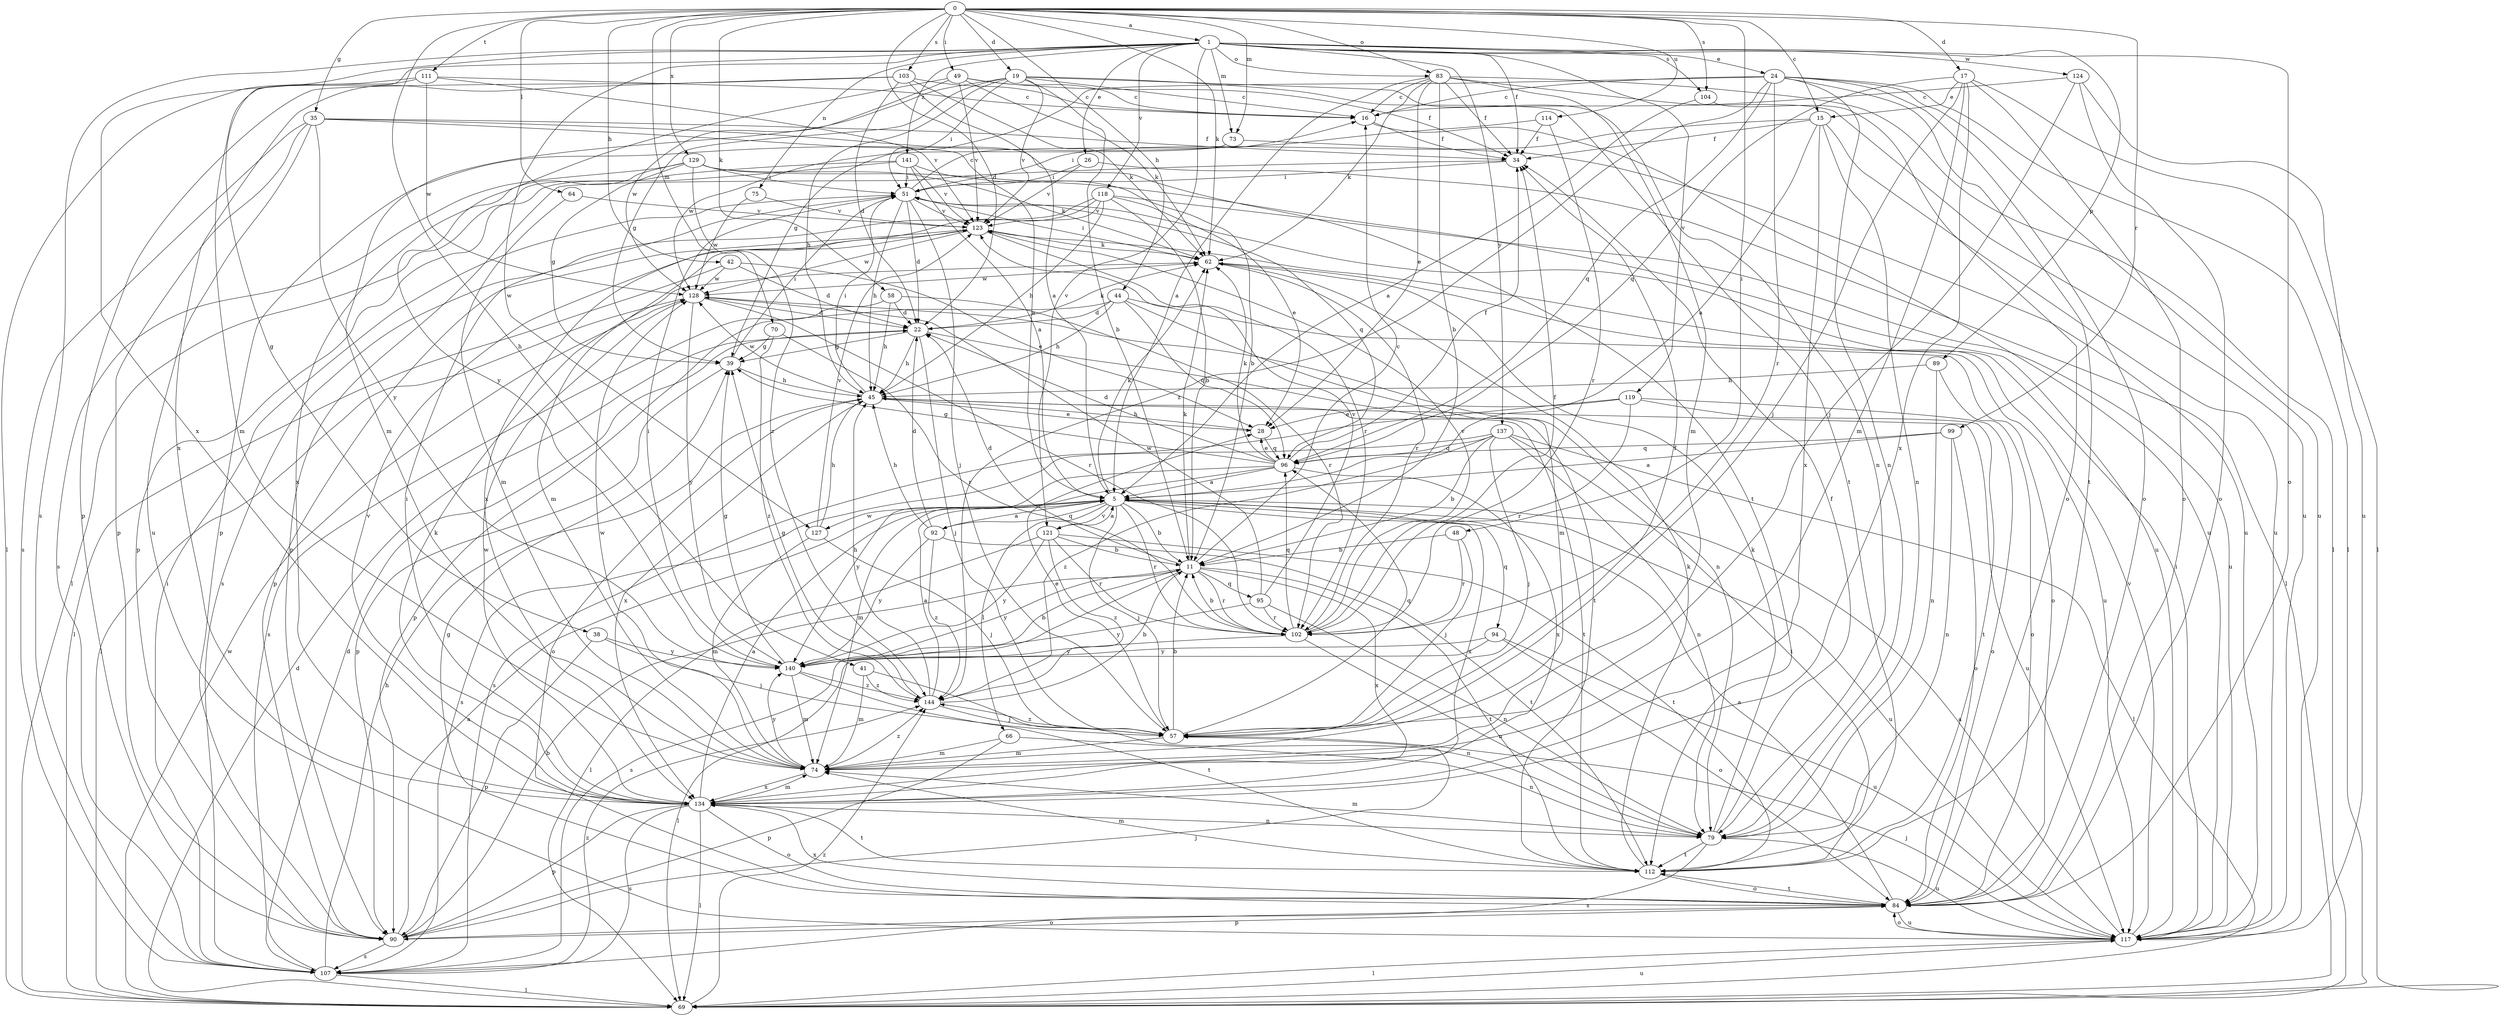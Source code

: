 strict digraph  {
0;
1;
5;
11;
15;
16;
17;
19;
22;
24;
26;
28;
34;
35;
38;
39;
41;
42;
44;
45;
48;
49;
51;
57;
58;
62;
64;
66;
69;
70;
73;
74;
75;
79;
83;
84;
89;
90;
92;
94;
95;
96;
99;
102;
103;
104;
107;
111;
112;
114;
117;
118;
119;
121;
123;
124;
127;
128;
129;
134;
137;
140;
141;
144;
0 -> 1  [label=a];
0 -> 15  [label=c];
0 -> 17  [label=d];
0 -> 19  [label=d];
0 -> 22  [label=d];
0 -> 35  [label=g];
0 -> 41  [label=h];
0 -> 42  [label=h];
0 -> 44  [label=h];
0 -> 48  [label=i];
0 -> 49  [label=i];
0 -> 58  [label=k];
0 -> 62  [label=k];
0 -> 64  [label=l];
0 -> 70  [label=m];
0 -> 73  [label=m];
0 -> 83  [label=o];
0 -> 99  [label=r];
0 -> 103  [label=s];
0 -> 104  [label=s];
0 -> 111  [label=t];
0 -> 114  [label=u];
0 -> 129  [label=x];
1 -> 24  [label=e];
1 -> 26  [label=e];
1 -> 34  [label=f];
1 -> 38  [label=g];
1 -> 73  [label=m];
1 -> 75  [label=n];
1 -> 83  [label=o];
1 -> 84  [label=o];
1 -> 89  [label=p];
1 -> 104  [label=s];
1 -> 107  [label=s];
1 -> 118  [label=v];
1 -> 119  [label=v];
1 -> 121  [label=v];
1 -> 124  [label=w];
1 -> 127  [label=w];
1 -> 134  [label=x];
1 -> 137  [label=y];
1 -> 141  [label=z];
5 -> 11  [label=b];
5 -> 57  [label=j];
5 -> 62  [label=k];
5 -> 66  [label=l];
5 -> 92  [label=q];
5 -> 94  [label=q];
5 -> 102  [label=r];
5 -> 117  [label=u];
5 -> 121  [label=v];
5 -> 127  [label=w];
5 -> 134  [label=x];
11 -> 16  [label=c];
11 -> 22  [label=d];
11 -> 62  [label=k];
11 -> 95  [label=q];
11 -> 102  [label=r];
11 -> 107  [label=s];
11 -> 112  [label=t];
11 -> 134  [label=x];
11 -> 140  [label=y];
15 -> 5  [label=a];
15 -> 34  [label=f];
15 -> 51  [label=i];
15 -> 79  [label=n];
15 -> 117  [label=u];
15 -> 134  [label=x];
16 -> 34  [label=f];
16 -> 117  [label=u];
17 -> 57  [label=j];
17 -> 69  [label=l];
17 -> 74  [label=m];
17 -> 84  [label=o];
17 -> 96  [label=q];
17 -> 134  [label=x];
17 -> 15  [label=e];
19 -> 11  [label=b];
19 -> 16  [label=c];
19 -> 39  [label=g];
19 -> 45  [label=h];
19 -> 51  [label=i];
19 -> 74  [label=m];
19 -> 79  [label=n];
19 -> 112  [label=t];
19 -> 123  [label=v];
22 -> 39  [label=g];
22 -> 45  [label=h];
22 -> 57  [label=j];
22 -> 62  [label=k];
22 -> 112  [label=t];
24 -> 16  [label=c];
24 -> 39  [label=g];
24 -> 69  [label=l];
24 -> 79  [label=n];
24 -> 84  [label=o];
24 -> 96  [label=q];
24 -> 102  [label=r];
24 -> 112  [label=t];
24 -> 117  [label=u];
24 -> 144  [label=z];
26 -> 51  [label=i];
26 -> 69  [label=l];
26 -> 123  [label=v];
28 -> 45  [label=h];
28 -> 96  [label=q];
34 -> 51  [label=i];
34 -> 90  [label=p];
35 -> 5  [label=a];
35 -> 34  [label=f];
35 -> 90  [label=p];
35 -> 107  [label=s];
35 -> 112  [label=t];
35 -> 117  [label=u];
35 -> 140  [label=y];
38 -> 57  [label=j];
38 -> 90  [label=p];
38 -> 140  [label=y];
39 -> 45  [label=h];
39 -> 51  [label=i];
39 -> 90  [label=p];
41 -> 74  [label=m];
41 -> 79  [label=n];
41 -> 144  [label=z];
42 -> 22  [label=d];
42 -> 28  [label=e];
42 -> 69  [label=l];
42 -> 128  [label=w];
44 -> 22  [label=d];
44 -> 45  [label=h];
44 -> 74  [label=m];
44 -> 84  [label=o];
44 -> 90  [label=p];
44 -> 96  [label=q];
45 -> 28  [label=e];
45 -> 51  [label=i];
45 -> 84  [label=o];
45 -> 112  [label=t];
45 -> 117  [label=u];
45 -> 128  [label=w];
45 -> 134  [label=x];
48 -> 11  [label=b];
48 -> 57  [label=j];
48 -> 102  [label=r];
49 -> 16  [label=c];
49 -> 34  [label=f];
49 -> 62  [label=k];
49 -> 123  [label=v];
49 -> 128  [label=w];
49 -> 140  [label=y];
51 -> 16  [label=c];
51 -> 22  [label=d];
51 -> 45  [label=h];
51 -> 57  [label=j];
51 -> 96  [label=q];
51 -> 123  [label=v];
57 -> 11  [label=b];
57 -> 28  [label=e];
57 -> 34  [label=f];
57 -> 74  [label=m];
57 -> 96  [label=q];
57 -> 144  [label=z];
58 -> 22  [label=d];
58 -> 45  [label=h];
58 -> 102  [label=r];
58 -> 107  [label=s];
62 -> 51  [label=i];
62 -> 102  [label=r];
62 -> 117  [label=u];
62 -> 128  [label=w];
64 -> 74  [label=m];
64 -> 123  [label=v];
66 -> 74  [label=m];
66 -> 79  [label=n];
66 -> 90  [label=p];
69 -> 22  [label=d];
69 -> 117  [label=u];
69 -> 128  [label=w];
69 -> 144  [label=z];
70 -> 39  [label=g];
70 -> 102  [label=r];
70 -> 144  [label=z];
73 -> 117  [label=u];
73 -> 128  [label=w];
74 -> 128  [label=w];
74 -> 134  [label=x];
74 -> 140  [label=y];
74 -> 144  [label=z];
75 -> 123  [label=v];
75 -> 128  [label=w];
79 -> 34  [label=f];
79 -> 62  [label=k];
79 -> 74  [label=m];
79 -> 107  [label=s];
79 -> 112  [label=t];
79 -> 117  [label=u];
83 -> 5  [label=a];
83 -> 11  [label=b];
83 -> 16  [label=c];
83 -> 28  [label=e];
83 -> 34  [label=f];
83 -> 62  [label=k];
83 -> 69  [label=l];
83 -> 74  [label=m];
83 -> 117  [label=u];
84 -> 5  [label=a];
84 -> 39  [label=g];
84 -> 90  [label=p];
84 -> 112  [label=t];
84 -> 117  [label=u];
84 -> 134  [label=x];
89 -> 45  [label=h];
89 -> 79  [label=n];
89 -> 84  [label=o];
90 -> 5  [label=a];
90 -> 11  [label=b];
90 -> 57  [label=j];
90 -> 84  [label=o];
90 -> 107  [label=s];
92 -> 5  [label=a];
92 -> 22  [label=d];
92 -> 45  [label=h];
92 -> 112  [label=t];
92 -> 140  [label=y];
92 -> 144  [label=z];
94 -> 69  [label=l];
94 -> 84  [label=o];
94 -> 117  [label=u];
94 -> 140  [label=y];
95 -> 79  [label=n];
95 -> 102  [label=r];
95 -> 123  [label=v];
95 -> 128  [label=w];
95 -> 140  [label=y];
96 -> 5  [label=a];
96 -> 22  [label=d];
96 -> 28  [label=e];
96 -> 34  [label=f];
96 -> 39  [label=g];
96 -> 62  [label=k];
96 -> 74  [label=m];
96 -> 134  [label=x];
96 -> 140  [label=y];
99 -> 5  [label=a];
99 -> 79  [label=n];
99 -> 84  [label=o];
99 -> 96  [label=q];
102 -> 11  [label=b];
102 -> 34  [label=f];
102 -> 79  [label=n];
102 -> 96  [label=q];
102 -> 123  [label=v];
102 -> 140  [label=y];
103 -> 5  [label=a];
103 -> 16  [label=c];
103 -> 22  [label=d];
103 -> 62  [label=k];
103 -> 90  [label=p];
103 -> 134  [label=x];
104 -> 5  [label=a];
104 -> 84  [label=o];
107 -> 22  [label=d];
107 -> 45  [label=h];
107 -> 51  [label=i];
107 -> 69  [label=l];
107 -> 144  [label=z];
111 -> 16  [label=c];
111 -> 69  [label=l];
111 -> 74  [label=m];
111 -> 123  [label=v];
111 -> 128  [label=w];
112 -> 62  [label=k];
112 -> 74  [label=m];
112 -> 84  [label=o];
114 -> 34  [label=f];
114 -> 90  [label=p];
114 -> 102  [label=r];
117 -> 5  [label=a];
117 -> 51  [label=i];
117 -> 57  [label=j];
117 -> 69  [label=l];
117 -> 84  [label=o];
117 -> 123  [label=v];
118 -> 11  [label=b];
118 -> 28  [label=e];
118 -> 45  [label=h];
118 -> 107  [label=s];
118 -> 117  [label=u];
118 -> 123  [label=v];
118 -> 134  [label=x];
119 -> 28  [label=e];
119 -> 84  [label=o];
119 -> 102  [label=r];
119 -> 107  [label=s];
119 -> 112  [label=t];
121 -> 5  [label=a];
121 -> 11  [label=b];
121 -> 69  [label=l];
121 -> 102  [label=r];
121 -> 112  [label=t];
121 -> 140  [label=y];
121 -> 144  [label=z];
123 -> 62  [label=k];
123 -> 74  [label=m];
123 -> 90  [label=p];
123 -> 102  [label=r];
123 -> 128  [label=w];
124 -> 16  [label=c];
124 -> 57  [label=j];
124 -> 84  [label=o];
124 -> 117  [label=u];
127 -> 45  [label=h];
127 -> 57  [label=j];
127 -> 74  [label=m];
127 -> 123  [label=v];
128 -> 22  [label=d];
128 -> 69  [label=l];
128 -> 79  [label=n];
128 -> 102  [label=r];
128 -> 140  [label=y];
129 -> 39  [label=g];
129 -> 51  [label=i];
129 -> 62  [label=k];
129 -> 107  [label=s];
129 -> 117  [label=u];
129 -> 134  [label=x];
129 -> 144  [label=z];
134 -> 5  [label=a];
134 -> 51  [label=i];
134 -> 62  [label=k];
134 -> 69  [label=l];
134 -> 74  [label=m];
134 -> 79  [label=n];
134 -> 84  [label=o];
134 -> 90  [label=p];
134 -> 107  [label=s];
134 -> 112  [label=t];
134 -> 123  [label=v];
134 -> 128  [label=w];
137 -> 11  [label=b];
137 -> 57  [label=j];
137 -> 69  [label=l];
137 -> 79  [label=n];
137 -> 96  [label=q];
137 -> 107  [label=s];
137 -> 112  [label=t];
137 -> 144  [label=z];
140 -> 11  [label=b];
140 -> 39  [label=g];
140 -> 51  [label=i];
140 -> 74  [label=m];
140 -> 112  [label=t];
140 -> 144  [label=z];
141 -> 5  [label=a];
141 -> 11  [label=b];
141 -> 51  [label=i];
141 -> 69  [label=l];
141 -> 90  [label=p];
141 -> 123  [label=v];
144 -> 5  [label=a];
144 -> 11  [label=b];
144 -> 39  [label=g];
144 -> 45  [label=h];
144 -> 57  [label=j];
}

